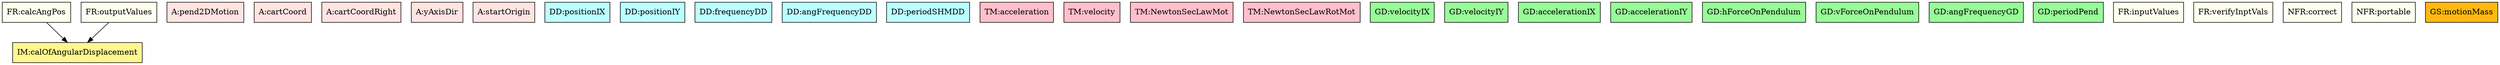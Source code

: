 digraph allvsr {
	calcAngPos -> angularDisplacementIM;
	outputValues -> angularDisplacementIM;


	pend2DMotion	[shape=box, color=black, style=filled, fillcolor=mistyrose, label="A:pend2DMotion"];
	cartCoord	[shape=box, color=black, style=filled, fillcolor=mistyrose, label="A:cartCoord"];
	cartCoordRight	[shape=box, color=black, style=filled, fillcolor=mistyrose, label="A:cartCoordRight"];
	yAxisDir	[shape=box, color=black, style=filled, fillcolor=mistyrose, label="A:yAxisDir"];
	startOrigin	[shape=box, color=black, style=filled, fillcolor=mistyrose, label="A:startOrigin"];

	subgraph A {
	rank="same"
	{pend2DMotion, cartCoord, cartCoordRight, yAxisDir, startOrigin}
	}

	ixPos	[shape=box, color=black, style=filled, fillcolor=paleturquoise1, label="DD:positionIX"];
	iyPos	[shape=box, color=black, style=filled, fillcolor=paleturquoise1, label="DD:positionIY"];
	frequency	[shape=box, color=black, style=filled, fillcolor=paleturquoise1, label="DD:frequencyDD"];
	angularFrequency	[shape=box, color=black, style=filled, fillcolor=paleturquoise1, label="DD:angFrequencyDD"];
	period	[shape=box, color=black, style=filled, fillcolor=paleturquoise1, label="DD:periodSHMDD"];

	subgraph DD {
	rank="same"
	{ixPos, iyPos, frequency, angularFrequency, period}
	}

	accelerationTM	[shape=box, color=black, style=filled, fillcolor=pink, label="TM:acceleration"];
	velocityTM	[shape=box, color=black, style=filled, fillcolor=pink, label="TM:velocity"];
	newtonSL	[shape=box, color=black, style=filled, fillcolor=pink, label="TM:NewtonSecLawMot"];
	newtonSLR	[shape=box, color=black, style=filled, fillcolor=pink, label="TM:NewtonSecLawRotMot"];

	subgraph TM {
	rank="same"
	{accelerationTM, velocityTM, newtonSL, newtonSLR}
	}

	xVel	[shape=box, color=black, style=filled, fillcolor=palegreen, label="GD:velocityIX"];
	yVel	[shape=box, color=black, style=filled, fillcolor=palegreen, label="GD:velocityIY"];
	xScalAcc	[shape=box, color=black, style=filled, fillcolor=palegreen, label="GD:accelerationIX"];
	yScalAcc	[shape=box, color=black, style=filled, fillcolor=palegreen, label="GD:accelerationIY"];
	hForceOnPendulum	[shape=box, color=black, style=filled, fillcolor=palegreen, label="GD:hForceOnPendulum"];
	vForceOnPendulum	[shape=box, color=black, style=filled, fillcolor=palegreen, label="GD:vForceOnPendulum"];
	angFrequencyGD	[shape=box, color=black, style=filled, fillcolor=palegreen, label="GD:angFrequencyGD"];
	periodPendGD	[shape=box, color=black, style=filled, fillcolor=palegreen, label="GD:periodPend"];

	subgraph GD {
	rank="same"
	{xVel, yVel, xScalAcc, yScalAcc, hForceOnPendulum, vForceOnPendulum, angFrequencyGD, periodPendGD}
	}

	angularDisplacementIM	[shape=box, color=black, style=filled, fillcolor=khaki1, label="IM:calOfAngularDisplacement"];

	subgraph IM {
	rank="same"
	{angularDisplacementIM}
	}

	inputValues	[shape=box, color=black, style=filled, fillcolor=ivory, label="FR:inputValues"];
	verifyInptVals	[shape=box, color=black, style=filled, fillcolor=ivory, label="FR:verifyInptVals"];
	calcAngPos	[shape=box, color=black, style=filled, fillcolor=ivory, label="FR:calcAngPos"];
	outputValues	[shape=box, color=black, style=filled, fillcolor=ivory, label="FR:outputValues"];
	correct	[shape=box, color=black, style=filled, fillcolor=ivory, label="NFR:correct"];
	portable	[shape=box, color=black, style=filled, fillcolor=ivory, label="NFR:portable"];

	subgraph FR {
	rank="same"
	{inputValues, verifyInptVals, calcAngPos, outputValues, correct, portable}
	}

	motionMass	[shape=box, color=black, style=filled, fillcolor=darkgoldenrod1, label="GS:motionMass"];

	subgraph GS {
	rank="same"
	{motionMass}
	}

}
